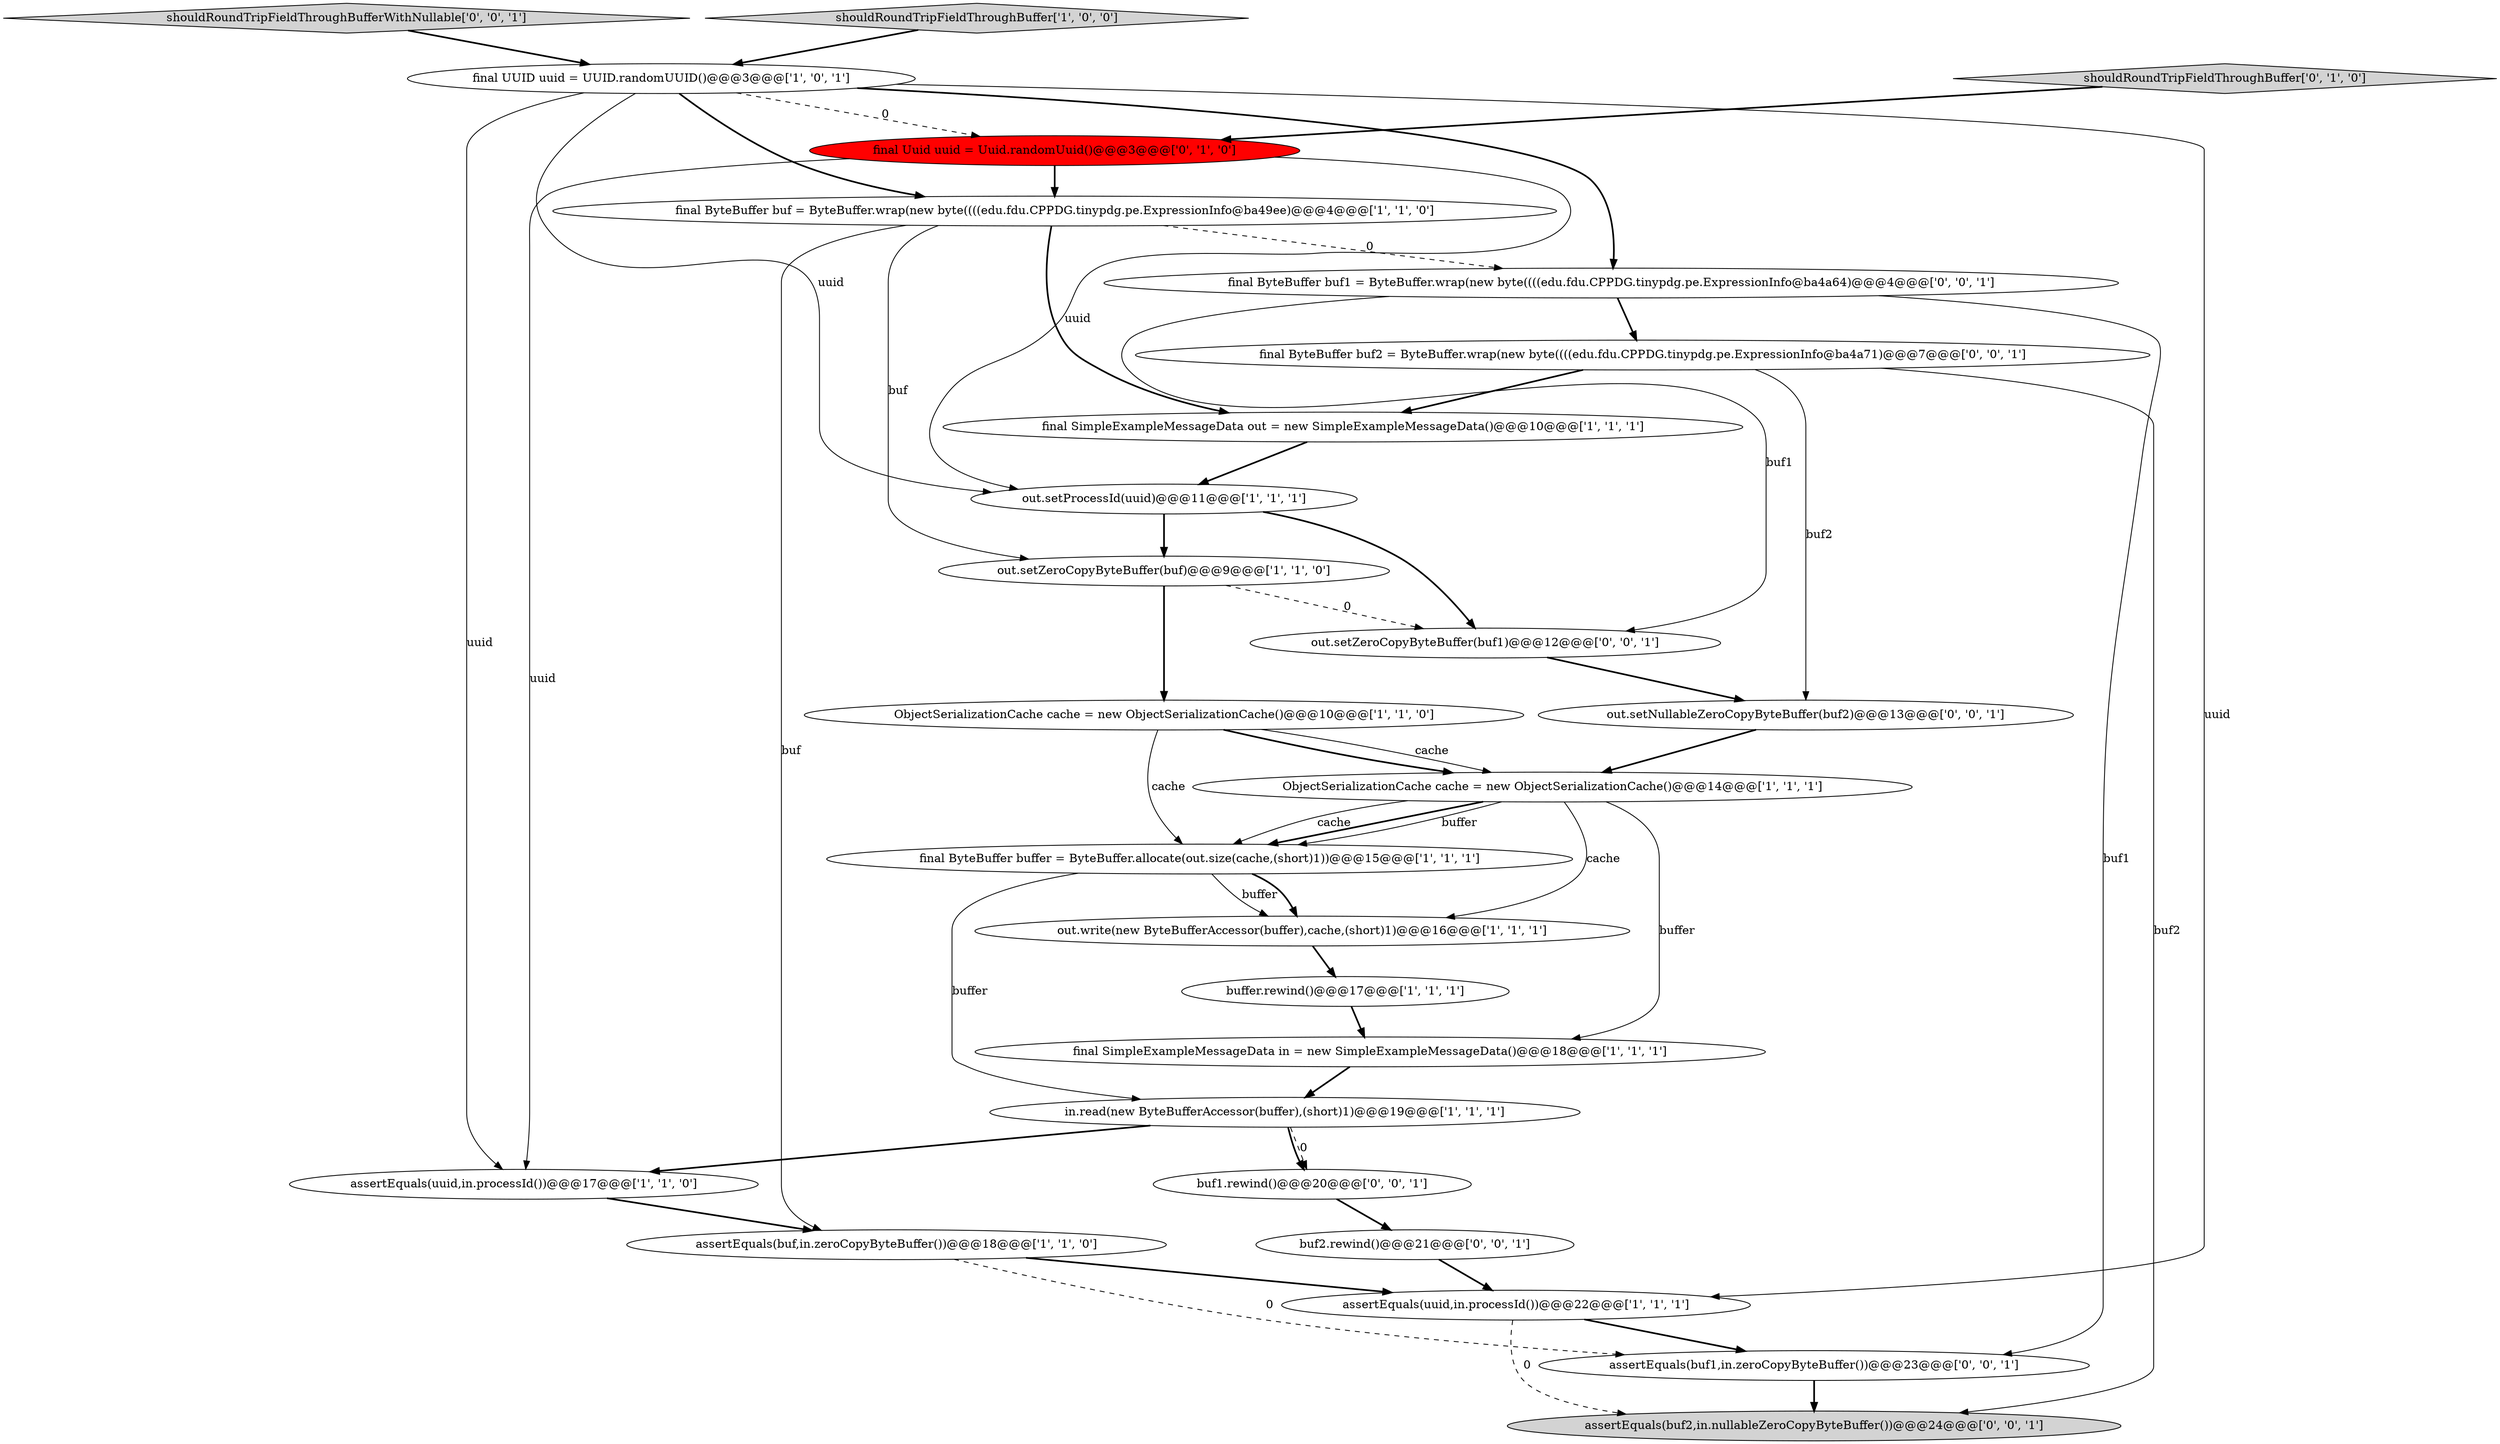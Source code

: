 digraph {
26 [style = filled, label = "shouldRoundTripFieldThroughBufferWithNullable['0', '0', '1']", fillcolor = lightgray, shape = diamond image = "AAA0AAABBB3BBB"];
16 [style = filled, label = "shouldRoundTripFieldThroughBuffer['0', '1', '0']", fillcolor = lightgray, shape = diamond image = "AAA0AAABBB2BBB"];
22 [style = filled, label = "buf1.rewind()@@@20@@@['0', '0', '1']", fillcolor = white, shape = ellipse image = "AAA0AAABBB3BBB"];
12 [style = filled, label = "final ByteBuffer buf = ByteBuffer.wrap(new byte((((edu.fdu.CPPDG.tinypdg.pe.ExpressionInfo@ba49ee)@@@4@@@['1', '1', '0']", fillcolor = white, shape = ellipse image = "AAA0AAABBB1BBB"];
1 [style = filled, label = "final SimpleExampleMessageData out = new SimpleExampleMessageData()@@@10@@@['1', '1', '1']", fillcolor = white, shape = ellipse image = "AAA0AAABBB1BBB"];
6 [style = filled, label = "final UUID uuid = UUID.randomUUID()@@@3@@@['1', '0', '1']", fillcolor = white, shape = ellipse image = "AAA0AAABBB1BBB"];
23 [style = filled, label = "assertEquals(buf2,in.nullableZeroCopyByteBuffer())@@@24@@@['0', '0', '1']", fillcolor = lightgray, shape = ellipse image = "AAA0AAABBB3BBB"];
24 [style = filled, label = "buf2.rewind()@@@21@@@['0', '0', '1']", fillcolor = white, shape = ellipse image = "AAA0AAABBB3BBB"];
25 [style = filled, label = "out.setNullableZeroCopyByteBuffer(buf2)@@@13@@@['0', '0', '1']", fillcolor = white, shape = ellipse image = "AAA0AAABBB3BBB"];
0 [style = filled, label = "buffer.rewind()@@@17@@@['1', '1', '1']", fillcolor = white, shape = ellipse image = "AAA0AAABBB1BBB"];
8 [style = filled, label = "in.read(new ByteBufferAccessor(buffer),(short)1)@@@19@@@['1', '1', '1']", fillcolor = white, shape = ellipse image = "AAA0AAABBB1BBB"];
15 [style = filled, label = "final SimpleExampleMessageData in = new SimpleExampleMessageData()@@@18@@@['1', '1', '1']", fillcolor = white, shape = ellipse image = "AAA0AAABBB1BBB"];
4 [style = filled, label = "final ByteBuffer buffer = ByteBuffer.allocate(out.size(cache,(short)1))@@@15@@@['1', '1', '1']", fillcolor = white, shape = ellipse image = "AAA0AAABBB1BBB"];
14 [style = filled, label = "out.setZeroCopyByteBuffer(buf)@@@9@@@['1', '1', '0']", fillcolor = white, shape = ellipse image = "AAA0AAABBB1BBB"];
9 [style = filled, label = "assertEquals(uuid,in.processId())@@@17@@@['1', '1', '0']", fillcolor = white, shape = ellipse image = "AAA0AAABBB1BBB"];
21 [style = filled, label = "final ByteBuffer buf1 = ByteBuffer.wrap(new byte((((edu.fdu.CPPDG.tinypdg.pe.ExpressionInfo@ba4a64)@@@4@@@['0', '0', '1']", fillcolor = white, shape = ellipse image = "AAA0AAABBB3BBB"];
19 [style = filled, label = "assertEquals(buf1,in.zeroCopyByteBuffer())@@@23@@@['0', '0', '1']", fillcolor = white, shape = ellipse image = "AAA0AAABBB3BBB"];
20 [style = filled, label = "final ByteBuffer buf2 = ByteBuffer.wrap(new byte((((edu.fdu.CPPDG.tinypdg.pe.ExpressionInfo@ba4a71)@@@7@@@['0', '0', '1']", fillcolor = white, shape = ellipse image = "AAA0AAABBB3BBB"];
18 [style = filled, label = "out.setZeroCopyByteBuffer(buf1)@@@12@@@['0', '0', '1']", fillcolor = white, shape = ellipse image = "AAA0AAABBB3BBB"];
3 [style = filled, label = "assertEquals(uuid,in.processId())@@@22@@@['1', '1', '1']", fillcolor = white, shape = ellipse image = "AAA0AAABBB1BBB"];
11 [style = filled, label = "ObjectSerializationCache cache = new ObjectSerializationCache()@@@14@@@['1', '1', '1']", fillcolor = white, shape = ellipse image = "AAA0AAABBB1BBB"];
17 [style = filled, label = "final Uuid uuid = Uuid.randomUuid()@@@3@@@['0', '1', '0']", fillcolor = red, shape = ellipse image = "AAA1AAABBB2BBB"];
13 [style = filled, label = "ObjectSerializationCache cache = new ObjectSerializationCache()@@@10@@@['1', '1', '0']", fillcolor = white, shape = ellipse image = "AAA0AAABBB1BBB"];
10 [style = filled, label = "assertEquals(buf,in.zeroCopyByteBuffer())@@@18@@@['1', '1', '0']", fillcolor = white, shape = ellipse image = "AAA0AAABBB1BBB"];
5 [style = filled, label = "out.setProcessId(uuid)@@@11@@@['1', '1', '1']", fillcolor = white, shape = ellipse image = "AAA0AAABBB1BBB"];
2 [style = filled, label = "shouldRoundTripFieldThroughBuffer['1', '0', '0']", fillcolor = lightgray, shape = diamond image = "AAA0AAABBB1BBB"];
7 [style = filled, label = "out.write(new ByteBufferAccessor(buffer),cache,(short)1)@@@16@@@['1', '1', '1']", fillcolor = white, shape = ellipse image = "AAA0AAABBB1BBB"];
1->5 [style = bold, label=""];
11->7 [style = solid, label="cache"];
4->8 [style = solid, label="buffer"];
13->4 [style = solid, label="cache"];
21->18 [style = solid, label="buf1"];
2->6 [style = bold, label=""];
10->19 [style = dashed, label="0"];
6->21 [style = bold, label=""];
11->4 [style = bold, label=""];
4->7 [style = solid, label="buffer"];
10->3 [style = bold, label=""];
13->11 [style = solid, label="cache"];
7->0 [style = bold, label=""];
6->17 [style = dashed, label="0"];
5->18 [style = bold, label=""];
16->17 [style = bold, label=""];
5->14 [style = bold, label=""];
9->10 [style = bold, label=""];
20->1 [style = bold, label=""];
26->6 [style = bold, label=""];
6->3 [style = solid, label="uuid"];
12->1 [style = bold, label=""];
13->11 [style = bold, label=""];
0->15 [style = bold, label=""];
4->7 [style = bold, label=""];
12->21 [style = dashed, label="0"];
8->22 [style = bold, label=""];
6->5 [style = solid, label="uuid"];
11->4 [style = solid, label="buffer"];
3->23 [style = dashed, label="0"];
8->22 [style = dashed, label="0"];
17->12 [style = bold, label=""];
17->5 [style = solid, label="uuid"];
21->20 [style = bold, label=""];
3->19 [style = bold, label=""];
25->11 [style = bold, label=""];
17->9 [style = solid, label="uuid"];
19->23 [style = bold, label=""];
12->10 [style = solid, label="buf"];
20->25 [style = solid, label="buf2"];
8->9 [style = bold, label=""];
18->25 [style = bold, label=""];
21->19 [style = solid, label="buf1"];
12->14 [style = solid, label="buf"];
6->9 [style = solid, label="uuid"];
14->13 [style = bold, label=""];
22->24 [style = bold, label=""];
14->18 [style = dashed, label="0"];
11->4 [style = solid, label="cache"];
24->3 [style = bold, label=""];
15->8 [style = bold, label=""];
11->15 [style = solid, label="buffer"];
20->23 [style = solid, label="buf2"];
6->12 [style = bold, label=""];
}

